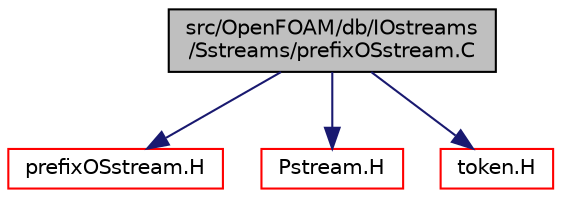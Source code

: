 digraph "src/OpenFOAM/db/IOstreams/Sstreams/prefixOSstream.C"
{
  bgcolor="transparent";
  edge [fontname="Helvetica",fontsize="10",labelfontname="Helvetica",labelfontsize="10"];
  node [fontname="Helvetica",fontsize="10",shape=record];
  Node0 [label="src/OpenFOAM/db/IOstreams\l/Sstreams/prefixOSstream.C",height=0.2,width=0.4,color="black", fillcolor="grey75", style="filled", fontcolor="black"];
  Node0 -> Node1 [color="midnightblue",fontsize="10",style="solid",fontname="Helvetica"];
  Node1 [label="prefixOSstream.H",height=0.2,width=0.4,color="red",URL="$a09917.html"];
  Node0 -> Node44 [color="midnightblue",fontsize="10",style="solid",fontname="Helvetica"];
  Node44 [label="Pstream.H",height=0.2,width=0.4,color="red",URL="$a09860.html"];
  Node0 -> Node84 [color="midnightblue",fontsize="10",style="solid",fontname="Helvetica"];
  Node84 [label="token.H",height=0.2,width=0.4,color="red",URL="$a09947.html"];
}
